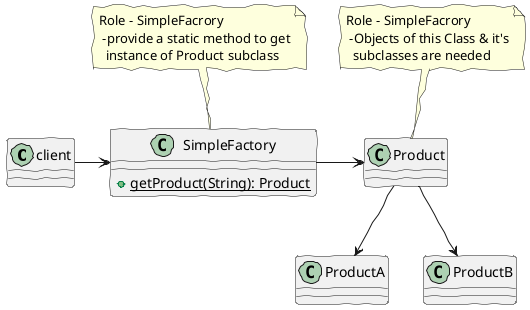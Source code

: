 @startuml
'https://plantuml.com/class-diagram
skinparam handwritten true
class client{}
class SimpleFactory{
 + {Static} getProduct(String): Product
}
note top of SimpleFactory
Role - SimpleFacrory
 -provide a static method to get
  instance of Product subclass
end note
class Product{}
note top of Product
Role - SimpleFacrory
 -Objects of this Class & it's
  subclasses are needed
end note
class ProductA{}
class ProductB{}

client->SimpleFactory
SimpleFactory -> Product
Product -D-> ProductA
Product -D-> ProductB


@enduml